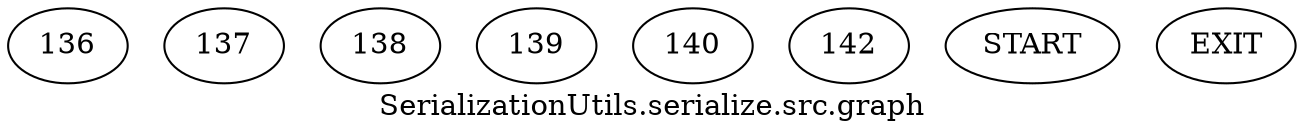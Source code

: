 /* --------------------------------------------------- */
/* Generated by Dr. Garbage Control Flow Graph Factory */
/* http://www.drgarbage.com                            */
/* Version: 4.5.0.201508311741                         */
/* Retrieved on: 2020-01-06 15:18:43.261               */
/* --------------------------------------------------- */
digraph "SerializationUtils.serialize.src.graph" {
 graph [label="SerializationUtils.serialize.src.graph"];
 2 [label="136" ]
 3 [label="137" ]
 4 [label="138" ]
 5 [label="139" ]
 6 [label="140" ]
 7 [label="142" ]
 8 [label="START" ]
 9 [label="EXIT" ]
 8  2
 2  3
 3  4
 4  7
 4  5
 3  5
 5  6
 6  9
 7  9
}
